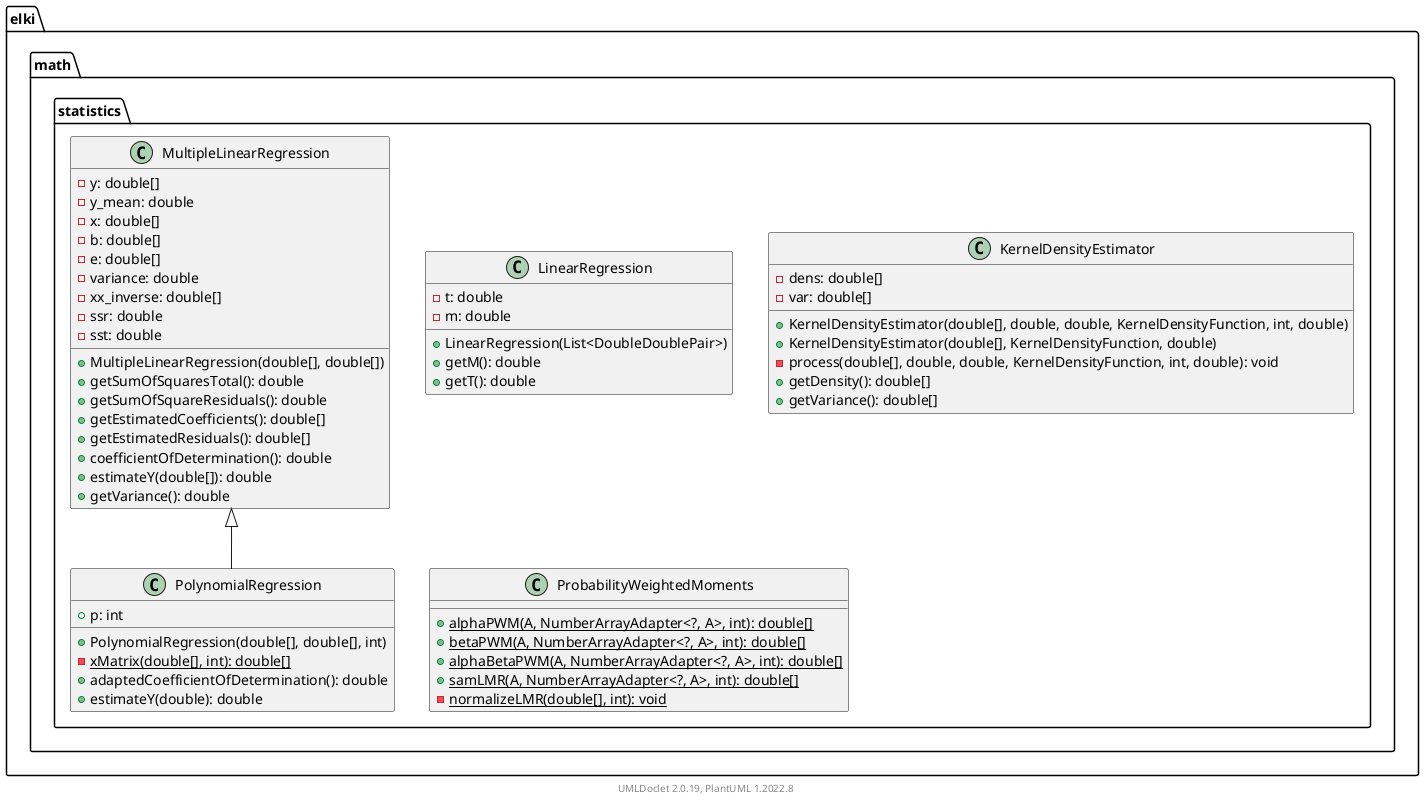 @startuml
    remove .*\.(Instance|Par|Parameterizer|Factory)$
    namespace elki.math.statistics {

        class LinearRegression [[LinearRegression.html]] {
            -t: double
            -m: double
            +LinearRegression(List<DoubleDoublePair>)
            +getM(): double
            +getT(): double
        }

        class KernelDensityEstimator [[KernelDensityEstimator.html]] {
            -dens: double[]
            -var: double[]
            +KernelDensityEstimator(double[], double, double, KernelDensityFunction, int, double)
            +KernelDensityEstimator(double[], KernelDensityFunction, double)
            -process(double[], double, double, KernelDensityFunction, int, double): void
            +getDensity(): double[]
            +getVariance(): double[]
        }

        class MultipleLinearRegression [[MultipleLinearRegression.html]] {
            -y: double[]
            -y_mean: double
            -x: double[]
            -b: double[]
            -e: double[]
            -variance: double
            -xx_inverse: double[]
            -ssr: double
            -sst: double
            +MultipleLinearRegression(double[], double[])
            +getSumOfSquaresTotal(): double
            +getSumOfSquareResiduals(): double
            +getEstimatedCoefficients(): double[]
            +getEstimatedResiduals(): double[]
            +coefficientOfDetermination(): double
            +estimateY(double[]): double
            +getVariance(): double
        }

        class PolynomialRegression [[PolynomialRegression.html]] {
            +p: int
            +PolynomialRegression(double[], double[], int)
            {static} -xMatrix(double[], int): double[]
            +adaptedCoefficientOfDetermination(): double
            +estimateY(double): double
        }

        class ProbabilityWeightedMoments [[ProbabilityWeightedMoments.html]] {
            {static} +alphaPWM(A, NumberArrayAdapter<?, A>, int): double[]
            {static} +betaPWM(A, NumberArrayAdapter<?, A>, int): double[]
            {static} +alphaBetaPWM(A, NumberArrayAdapter<?, A>, int): double[]
            {static} +samLMR(A, NumberArrayAdapter<?, A>, int): double[]
            {static} -normalizeLMR(double[], int): void
        }

        MultipleLinearRegression <|-- PolynomialRegression
    }

    center footer UMLDoclet 2.0.19, PlantUML 1.2022.8
@enduml
